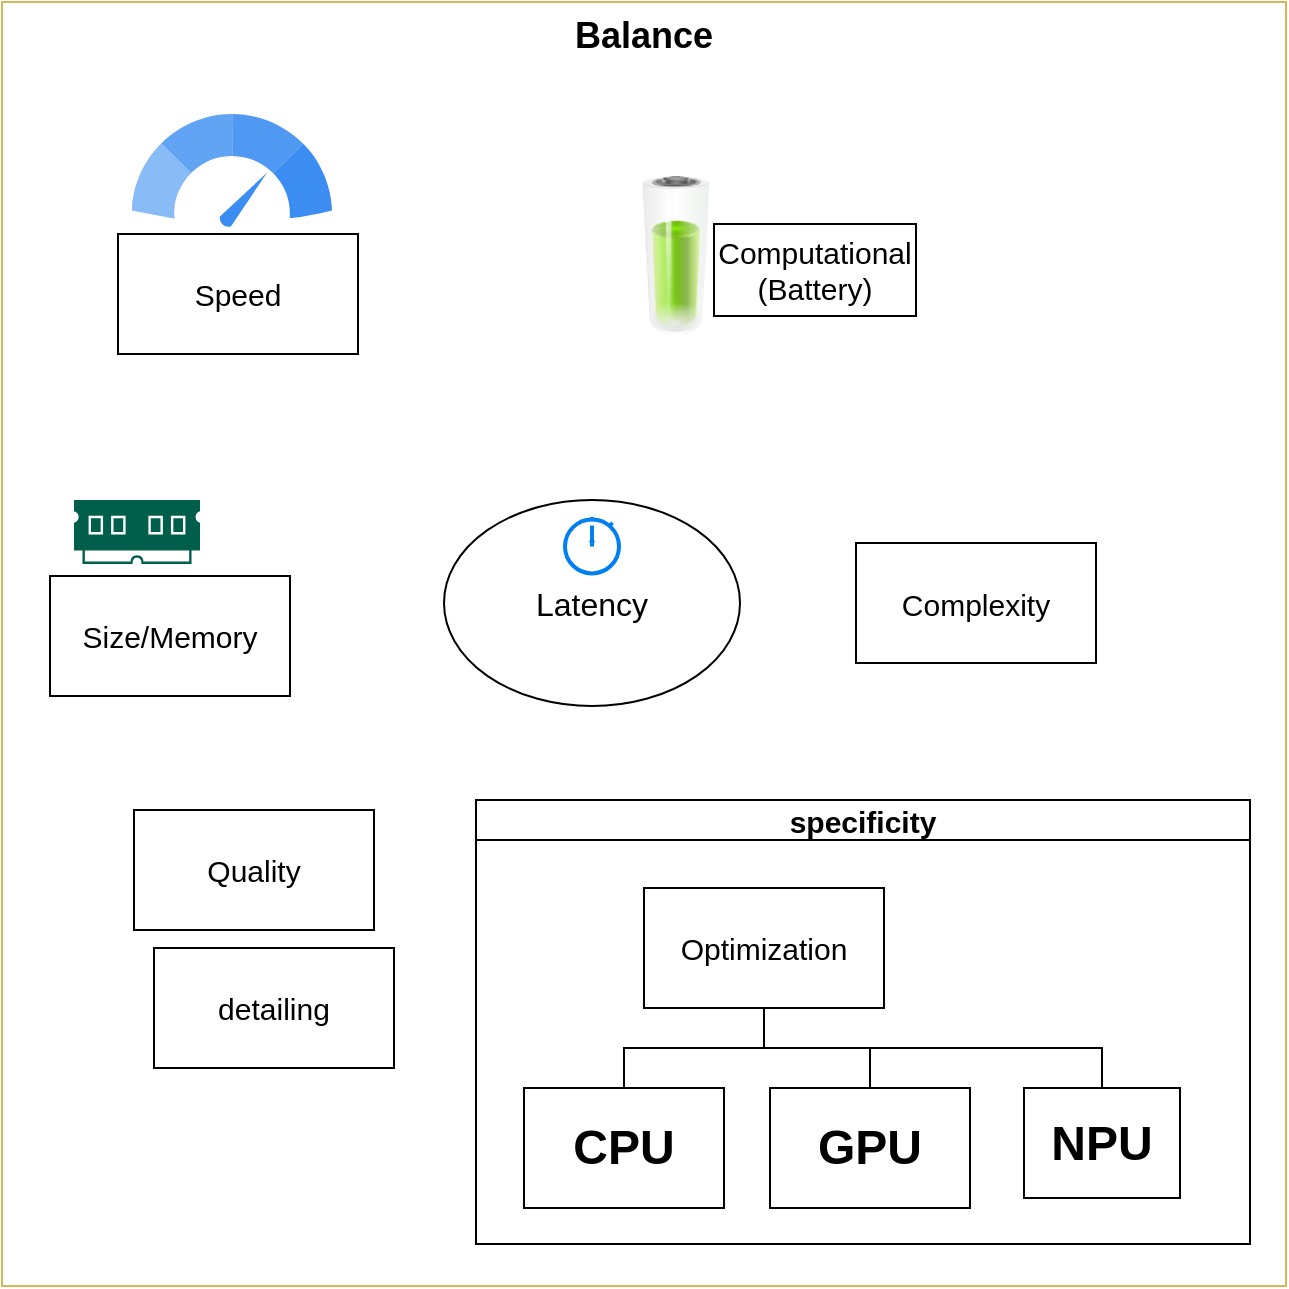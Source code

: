 <mxfile version="15.9.1" type="github">
  <diagram name="Page-1" id="42789a77-a242-8287-6e28-9cd8cfd52e62">
    <mxGraphModel dx="1102" dy="549" grid="0" gridSize="10" guides="1" tooltips="1" connect="1" arrows="1" fold="1" page="1" pageScale="1" pageWidth="1100" pageHeight="850" background="none" math="0" shadow="0">
      <root>
        <mxCell id="0" />
        <mxCell id="1" parent="0" />
        <mxCell id="U1omOY3USBvn929AK38t-3" value="&lt;font style=&quot;font-size: 18px&quot;&gt;Balance&lt;/font&gt;" style="whiteSpace=wrap;html=1;aspect=fixed;fontStyle=1;fillColor=none;strokeColor=#d6b656;labelBorderColor=none;labelBackgroundColor=none;verticalAlign=top;" vertex="1" parent="1">
          <mxGeometry x="213" y="114" width="642" height="642" as="geometry" />
        </mxCell>
        <mxCell id="U1omOY3USBvn929AK38t-2" value="&lt;font style=&quot;font-size: 16px&quot;&gt;Latency&lt;/font&gt;" style="ellipse;whiteSpace=wrap;html=1;" vertex="1" parent="1">
          <mxGeometry x="434" y="363" width="148" height="103" as="geometry" />
        </mxCell>
        <mxCell id="U1omOY3USBvn929AK38t-4" value="&lt;font style=&quot;font-size: 15px&quot;&gt;Speed&lt;/font&gt;" style="rounded=0;whiteSpace=wrap;html=1;labelBackgroundColor=none;labelBorderColor=none;fillColor=none;gradientColor=none;" vertex="1" parent="1">
          <mxGeometry x="271" y="230" width="120" height="60" as="geometry" />
        </mxCell>
        <mxCell id="U1omOY3USBvn929AK38t-5" value="&lt;font style=&quot;font-size: 15px&quot;&gt;Complexity&lt;/font&gt;" style="rounded=0;whiteSpace=wrap;html=1;labelBackgroundColor=none;labelBorderColor=none;fillColor=none;gradientColor=none;" vertex="1" parent="1">
          <mxGeometry x="640" y="384.5" width="120" height="60" as="geometry" />
        </mxCell>
        <mxCell id="U1omOY3USBvn929AK38t-6" value="&lt;font style=&quot;font-size: 15px&quot;&gt;Size/Memory&lt;/font&gt;" style="rounded=0;whiteSpace=wrap;html=1;labelBackgroundColor=none;labelBorderColor=none;fillColor=none;gradientColor=none;" vertex="1" parent="1">
          <mxGeometry x="237" y="401" width="120" height="60" as="geometry" />
        </mxCell>
        <mxCell id="U1omOY3USBvn929AK38t-7" value="&lt;font style=&quot;font-size: 15px&quot;&gt;Quality&lt;/font&gt;" style="rounded=0;whiteSpace=wrap;html=1;labelBackgroundColor=none;labelBorderColor=none;fillColor=none;gradientColor=none;" vertex="1" parent="1">
          <mxGeometry x="279" y="518" width="120" height="60" as="geometry" />
        </mxCell>
        <mxCell id="U1omOY3USBvn929AK38t-9" value="&lt;span style=&quot;font-size: 15px&quot;&gt;Computational&lt;br&gt;(Battery)&lt;br&gt;&lt;/span&gt;" style="rounded=0;whiteSpace=wrap;html=1;labelBackgroundColor=none;labelBorderColor=none;fillColor=none;gradientColor=none;" vertex="1" parent="1">
          <mxGeometry x="569" y="225" width="101" height="46" as="geometry" />
        </mxCell>
        <mxCell id="U1omOY3USBvn929AK38t-10" value="" style="shape=image;html=1;verticalAlign=top;verticalLabelPosition=bottom;labelBackgroundColor=#ffffff;imageAspect=0;aspect=fixed;image=https://cdn1.iconfinder.com/data/icons/material-audio-video/18/high-quality-128.png;labelBorderColor=none;fontSize=15;fillColor=none;gradientColor=none;" vertex="1" parent="1">
          <mxGeometry x="226.5" y="525" width="46" height="46" as="geometry" />
        </mxCell>
        <mxCell id="U1omOY3USBvn929AK38t-11" value="" style="shape=image;html=1;verticalAlign=top;verticalLabelPosition=bottom;labelBackgroundColor=#ffffff;imageAspect=0;aspect=fixed;image=https://cdn0.iconfinder.com/data/icons/maternity-and-pregnancy-2/512/154_complexity_Business_challenge_concept_labyrinth_logic_maze-128.png;labelBorderColor=none;fontSize=15;fillColor=none;gradientColor=none;" vertex="1" parent="1">
          <mxGeometry x="677" y="323" width="65" height="65" as="geometry" />
        </mxCell>
        <mxCell id="U1omOY3USBvn929AK38t-12" value="" style="image;html=1;image=img/lib/clip_art/general/Battery_75_128x128.png;labelBackgroundColor=none;labelBorderColor=none;fontSize=15;fillColor=none;gradientColor=none;" vertex="1" parent="1">
          <mxGeometry x="510" y="201" width="80" height="80" as="geometry" />
        </mxCell>
        <mxCell id="U1omOY3USBvn929AK38t-13" value="" style="html=1;verticalLabelPosition=bottom;align=center;labelBackgroundColor=#ffffff;verticalAlign=top;strokeWidth=2;strokeColor=#0080F0;shadow=0;dashed=0;shape=mxgraph.ios7.icons.stopwatch;labelBorderColor=none;fontSize=15;fillColor=none;gradientColor=none;" vertex="1" parent="1">
          <mxGeometry x="494.5" y="371.5" width="27" height="28.2" as="geometry" />
        </mxCell>
        <mxCell id="U1omOY3USBvn929AK38t-14" value="" style="sketch=0;html=1;aspect=fixed;strokeColor=none;shadow=0;align=center;verticalAlign=top;fillColor=#3B8DF1;shape=mxgraph.gcp2.speed;labelBackgroundColor=none;labelBorderColor=none;fontSize=15;" vertex="1" parent="1">
          <mxGeometry x="278" y="170" width="100" height="57" as="geometry" />
        </mxCell>
        <mxCell id="U1omOY3USBvn929AK38t-15" value="" style="sketch=0;pointerEvents=1;shadow=0;dashed=0;html=1;strokeColor=none;fillColor=#005F4B;labelPosition=center;verticalLabelPosition=bottom;verticalAlign=top;align=center;outlineConnect=0;shape=mxgraph.veeam2.ram;labelBackgroundColor=none;labelBorderColor=none;fontSize=15;" vertex="1" parent="1">
          <mxGeometry x="249" y="363" width="63" height="32" as="geometry" />
        </mxCell>
        <mxCell id="U1omOY3USBvn929AK38t-20" value="specificity" style="swimlane;startSize=20;horizontal=1;containerType=tree;newEdgeStyle={&quot;edgeStyle&quot;:&quot;elbowEdgeStyle&quot;,&quot;startArrow&quot;:&quot;none&quot;,&quot;endArrow&quot;:&quot;none&quot;};labelBackgroundColor=none;labelBorderColor=none;fontSize=15;fillColor=none;gradientColor=none;" vertex="1" parent="1">
          <mxGeometry x="450" y="513" width="387" height="222" as="geometry" />
        </mxCell>
        <mxCell id="U1omOY3USBvn929AK38t-21" value="" style="edgeStyle=elbowEdgeStyle;elbow=vertical;startArrow=none;endArrow=none;rounded=0;fontSize=15;" edge="1" parent="U1omOY3USBvn929AK38t-20" source="U1omOY3USBvn929AK38t-23" target="U1omOY3USBvn929AK38t-24">
          <mxGeometry relative="1" as="geometry" />
        </mxCell>
        <mxCell id="U1omOY3USBvn929AK38t-22" value="" style="edgeStyle=elbowEdgeStyle;elbow=vertical;startArrow=none;endArrow=none;rounded=0;fontSize=15;" edge="1" parent="U1omOY3USBvn929AK38t-20" source="U1omOY3USBvn929AK38t-23" target="U1omOY3USBvn929AK38t-25">
          <mxGeometry relative="1" as="geometry" />
        </mxCell>
        <UserObject label="Optimization" treeRoot="1" id="U1omOY3USBvn929AK38t-23">
          <mxCell style="whiteSpace=wrap;html=1;align=center;treeFolding=1;treeMoving=1;newEdgeStyle={&quot;edgeStyle&quot;:&quot;elbowEdgeStyle&quot;,&quot;startArrow&quot;:&quot;none&quot;,&quot;endArrow&quot;:&quot;none&quot;};labelBackgroundColor=none;labelBorderColor=none;fontSize=15;fillColor=none;gradientColor=none;" vertex="1" parent="U1omOY3USBvn929AK38t-20">
            <mxGeometry x="84" y="44" width="120" height="60" as="geometry" />
          </mxCell>
        </UserObject>
        <mxCell id="U1omOY3USBvn929AK38t-24" value="&lt;span style=&quot;font-size: 24px ; font-weight: 700&quot;&gt;CPU&lt;/span&gt;" style="whiteSpace=wrap;html=1;align=center;verticalAlign=middle;treeFolding=1;treeMoving=1;newEdgeStyle={&quot;edgeStyle&quot;:&quot;elbowEdgeStyle&quot;,&quot;startArrow&quot;:&quot;none&quot;,&quot;endArrow&quot;:&quot;none&quot;};labelBackgroundColor=none;labelBorderColor=none;fontSize=15;fillColor=none;gradientColor=none;" vertex="1" parent="U1omOY3USBvn929AK38t-20">
          <mxGeometry x="24" y="144" width="100" height="60" as="geometry" />
        </mxCell>
        <mxCell id="U1omOY3USBvn929AK38t-25" value="&lt;span style=&quot;font-size: 24px ; font-weight: 700&quot;&gt;GPU&lt;/span&gt;" style="whiteSpace=wrap;html=1;align=center;verticalAlign=middle;treeFolding=1;treeMoving=1;newEdgeStyle={&quot;edgeStyle&quot;:&quot;elbowEdgeStyle&quot;,&quot;startArrow&quot;:&quot;none&quot;,&quot;endArrow&quot;:&quot;none&quot;};labelBackgroundColor=none;labelBorderColor=none;fontSize=15;fillColor=none;gradientColor=none;" vertex="1" parent="U1omOY3USBvn929AK38t-20">
          <mxGeometry x="147" y="144" width="100" height="60" as="geometry" />
        </mxCell>
        <mxCell id="U1omOY3USBvn929AK38t-30" value="" style="edgeStyle=elbowEdgeStyle;elbow=vertical;startArrow=none;endArrow=none;rounded=0;fontSize=15;" edge="1" target="U1omOY3USBvn929AK38t-31" source="U1omOY3USBvn929AK38t-23" parent="U1omOY3USBvn929AK38t-20">
          <mxGeometry relative="1" as="geometry">
            <mxPoint x="878" y="181" as="sourcePoint" />
          </mxGeometry>
        </mxCell>
        <mxCell id="U1omOY3USBvn929AK38t-31" value="&lt;span style=&quot;font-size: 24px ; font-weight: 700&quot;&gt;NPU&lt;/span&gt;" style="whiteSpace=wrap;html=1;align=center;verticalAlign=middle;treeFolding=1;treeMoving=1;newEdgeStyle={&quot;edgeStyle&quot;:&quot;elbowEdgeStyle&quot;,&quot;startArrow&quot;:&quot;none&quot;,&quot;endArrow&quot;:&quot;none&quot;};labelBackgroundColor=none;labelBorderColor=none;fontSize=15;fillColor=none;gradientColor=none;" vertex="1" parent="U1omOY3USBvn929AK38t-20">
          <mxGeometry x="274" y="144" width="78" height="55" as="geometry" />
        </mxCell>
        <mxCell id="U1omOY3USBvn929AK38t-33" value="&lt;font style=&quot;font-size: 15px&quot;&gt;detailing&lt;/font&gt;" style="rounded=0;whiteSpace=wrap;html=1;labelBackgroundColor=none;labelBorderColor=none;fillColor=none;gradientColor=none;" vertex="1" parent="1">
          <mxGeometry x="289" y="587" width="120" height="60" as="geometry" />
        </mxCell>
        <mxCell id="U1omOY3USBvn929AK38t-35" value="" style="shape=image;html=1;verticalAlign=top;verticalLabelPosition=bottom;labelBackgroundColor=#ffffff;imageAspect=0;aspect=fixed;image=https://cdn2.iconfinder.com/data/icons/essential-web-5/50/more-dot-tripple-many-detail-128.png;labelBorderColor=none;fontSize=15;fillColor=none;gradientColor=none;" vertex="1" parent="1">
          <mxGeometry x="226.5" y="583" width="59" height="59" as="geometry" />
        </mxCell>
      </root>
    </mxGraphModel>
  </diagram>
</mxfile>
